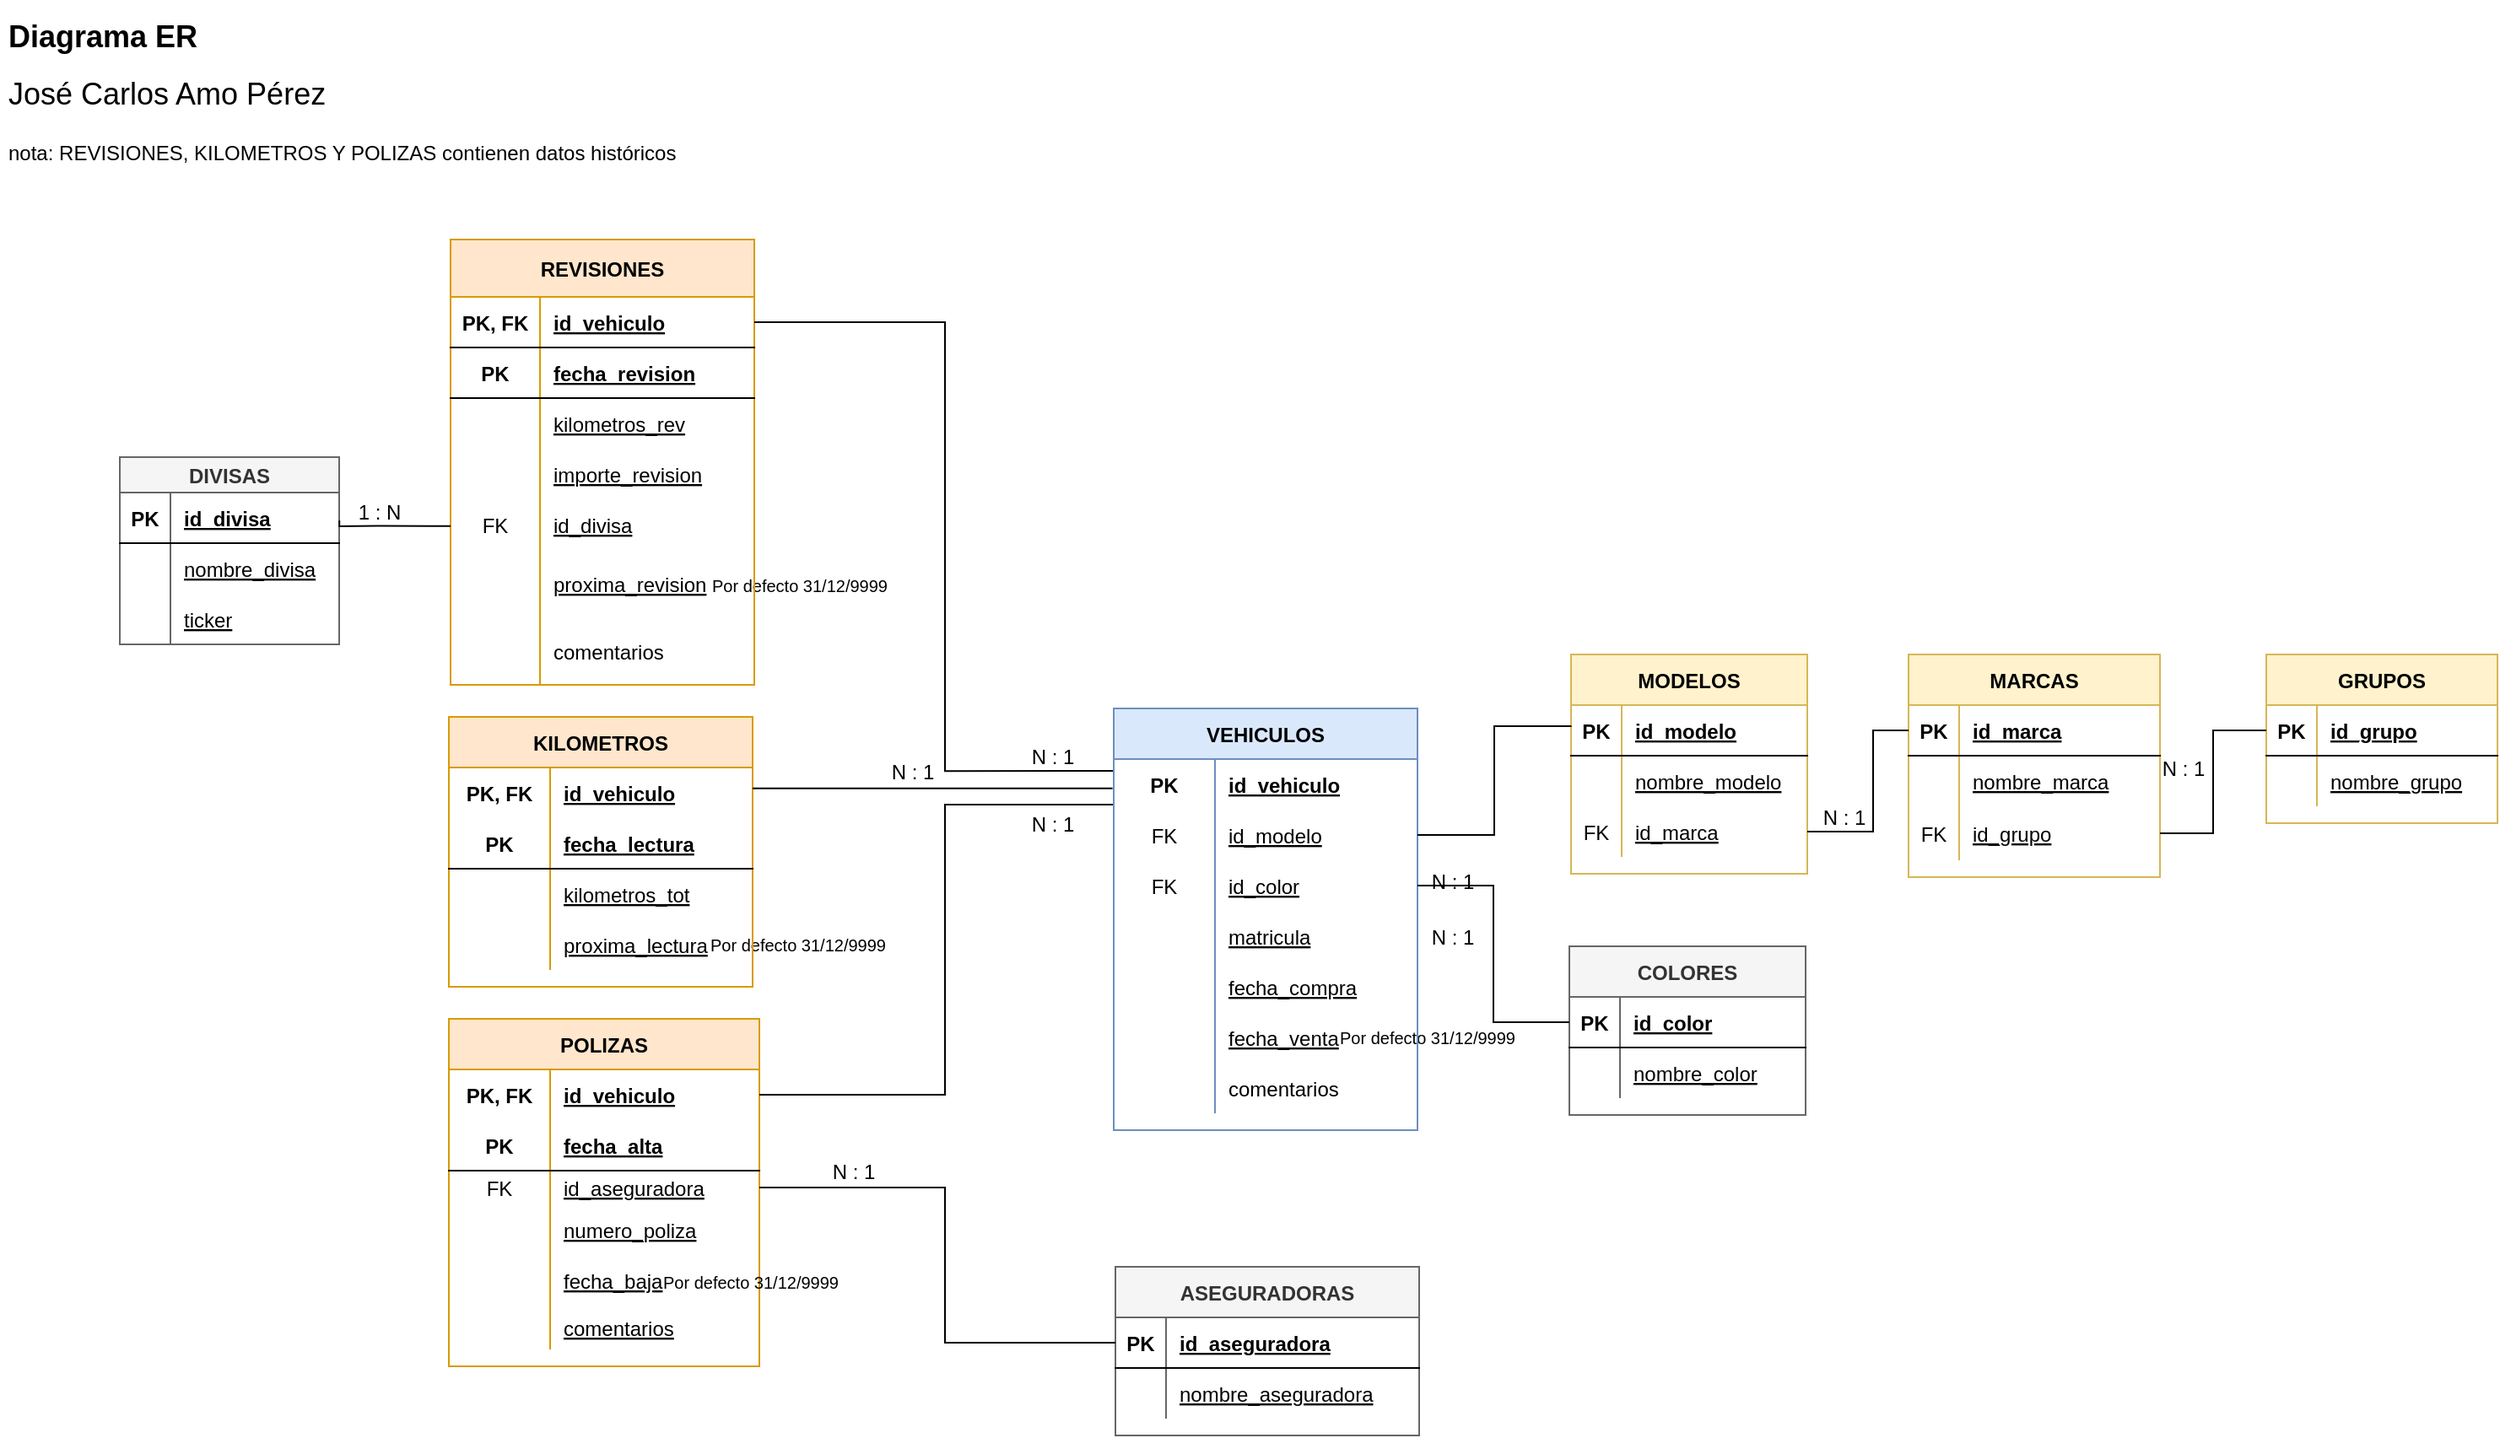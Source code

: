 <mxfile version="20.2.8" type="device"><diagram id="PiKvj2v9v6Q2kOASo1lw" name="Página-1"><mxGraphModel dx="1865" dy="539" grid="1" gridSize="10" guides="1" tooltips="1" connect="1" arrows="1" fold="1" page="1" pageScale="1" pageWidth="827" pageHeight="1169" math="0" shadow="0"><root><mxCell id="0"/><mxCell id="1" parent="0"/><mxCell id="kfNc4S1EKqqLZcjMklqL-1" value="&lt;h1 style=&quot;font-size: 18px;&quot;&gt;&lt;span style=&quot;background-color: initial; font-size: 18px;&quot;&gt;&lt;font style=&quot;vertical-align: inherit;&quot;&gt;&lt;font style=&quot;vertical-align: inherit;&quot;&gt;&lt;font style=&quot;vertical-align: inherit;&quot;&gt;&lt;font style=&quot;vertical-align: inherit;&quot;&gt;Diagrama ER&lt;/font&gt;&lt;/font&gt;&lt;/font&gt;&lt;/font&gt;&lt;/span&gt;&lt;/h1&gt;&lt;h1 style=&quot;font-size: 18px;&quot;&gt;&lt;span style=&quot;background-color: initial; font-size: 18px; font-weight: normal;&quot;&gt;&lt;font style=&quot;vertical-align: inherit;&quot;&gt;&lt;font style=&quot;vertical-align: inherit;&quot;&gt;&lt;font style=&quot;vertical-align: inherit;&quot;&gt;&lt;font style=&quot;vertical-align: inherit;&quot;&gt;José Carlos Amo Pérez&lt;/font&gt;&lt;/font&gt;&lt;/font&gt;&lt;/font&gt;&lt;/span&gt;&lt;br style=&quot;font-size: 18px;&quot;&gt;&lt;/h1&gt;&lt;div&gt;&lt;span style=&quot;font-size: 12px; background-color: initial;&quot;&gt;nota: REVISIONES, KILOMETROS Y POLIZAS contienen datos históricos&lt;/span&gt;&lt;br&gt;&lt;/div&gt;" style="text;html=1;strokeColor=none;fillColor=none;spacing=5;spacingTop=-20;whiteSpace=wrap;overflow=hidden;rounded=0;fontSize=18;" parent="1" vertex="1"><mxGeometry x="-770" y="40" width="820" height="130" as="geometry"/></mxCell><mxCell id="kfNc4S1EKqqLZcjMklqL-30" value="Por defecto 31/12/9999" style="text;html=1;strokeColor=none;fillColor=none;align=center;verticalAlign=middle;whiteSpace=wrap;rounded=0;fontSize=10;" parent="1" vertex="1"><mxGeometry x="-361" y="362" width="130" height="30" as="geometry"/></mxCell><mxCell id="kfNc4S1EKqqLZcjMklqL-31" value="MODELOS" style="shape=table;startSize=30;container=1;collapsible=1;childLayout=tableLayout;fixedRows=1;rowLines=0;fontStyle=1;align=center;resizeLast=1;fontSize=12;labelBorderColor=none;fillColor=#fff2cc;strokeColor=#d6b656;" parent="1" vertex="1"><mxGeometry x="161" y="418" width="140" height="130" as="geometry"/></mxCell><mxCell id="kfNc4S1EKqqLZcjMklqL-32" value="" style="shape=tableRow;horizontal=0;startSize=0;swimlaneHead=0;swimlaneBody=0;fillColor=none;collapsible=0;dropTarget=0;points=[[0,0.5],[1,0.5]];portConstraint=eastwest;top=0;left=0;right=0;bottom=1;fontSize=12;" parent="kfNc4S1EKqqLZcjMklqL-31" vertex="1"><mxGeometry y="30" width="140" height="30" as="geometry"/></mxCell><mxCell id="kfNc4S1EKqqLZcjMklqL-33" value="PK" style="shape=partialRectangle;connectable=0;fillColor=none;top=0;left=0;bottom=0;right=0;fontStyle=1;overflow=hidden;fontSize=12;" parent="kfNc4S1EKqqLZcjMklqL-32" vertex="1"><mxGeometry width="30" height="30" as="geometry"><mxRectangle width="30" height="30" as="alternateBounds"/></mxGeometry></mxCell><mxCell id="kfNc4S1EKqqLZcjMklqL-34" value="id_modelo" style="shape=partialRectangle;connectable=0;fillColor=none;top=0;left=0;bottom=0;right=0;align=left;spacingLeft=6;fontStyle=5;overflow=hidden;fontSize=12;" parent="kfNc4S1EKqqLZcjMklqL-32" vertex="1"><mxGeometry x="30" width="110" height="30" as="geometry"><mxRectangle width="110" height="30" as="alternateBounds"/></mxGeometry></mxCell><mxCell id="kfNc4S1EKqqLZcjMklqL-65" value="" style="shape=tableRow;horizontal=0;startSize=0;swimlaneHead=0;swimlaneBody=0;fillColor=none;collapsible=0;dropTarget=0;points=[[0,0.5],[1,0.5]];portConstraint=eastwest;top=0;left=0;right=0;bottom=0;fontSize=12;" parent="kfNc4S1EKqqLZcjMklqL-31" vertex="1"><mxGeometry y="60" width="140" height="30" as="geometry"/></mxCell><mxCell id="kfNc4S1EKqqLZcjMklqL-66" value="" style="shape=partialRectangle;connectable=0;fillColor=none;top=0;left=0;bottom=0;right=0;editable=1;overflow=hidden;fontSize=12;" parent="kfNc4S1EKqqLZcjMklqL-65" vertex="1"><mxGeometry width="30" height="30" as="geometry"><mxRectangle width="30" height="30" as="alternateBounds"/></mxGeometry></mxCell><mxCell id="kfNc4S1EKqqLZcjMklqL-67" value="nombre_modelo" style="shape=partialRectangle;connectable=0;fillColor=none;top=0;left=0;bottom=0;right=0;align=left;spacingLeft=6;overflow=hidden;fontSize=12;fontStyle=4" parent="kfNc4S1EKqqLZcjMklqL-65" vertex="1"><mxGeometry x="30" width="110" height="30" as="geometry"><mxRectangle width="110" height="30" as="alternateBounds"/></mxGeometry></mxCell><mxCell id="kfNc4S1EKqqLZcjMklqL-35" value="" style="shape=tableRow;horizontal=0;startSize=0;swimlaneHead=0;swimlaneBody=0;fillColor=none;collapsible=0;dropTarget=0;points=[[0,0.5],[1,0.5]];portConstraint=eastwest;top=0;left=0;right=0;bottom=0;fontSize=12;" parent="kfNc4S1EKqqLZcjMklqL-31" vertex="1"><mxGeometry y="90" width="140" height="30" as="geometry"/></mxCell><mxCell id="kfNc4S1EKqqLZcjMklqL-36" value="FK" style="shape=partialRectangle;connectable=0;fillColor=none;top=0;left=0;bottom=0;right=0;editable=1;overflow=hidden;fontSize=12;" parent="kfNc4S1EKqqLZcjMklqL-35" vertex="1"><mxGeometry width="30" height="30" as="geometry"><mxRectangle width="30" height="30" as="alternateBounds"/></mxGeometry></mxCell><mxCell id="kfNc4S1EKqqLZcjMklqL-37" value="id_marca" style="shape=partialRectangle;connectable=0;fillColor=none;top=0;left=0;bottom=0;right=0;align=left;spacingLeft=6;overflow=hidden;fontSize=12;fontStyle=4" parent="kfNc4S1EKqqLZcjMklqL-35" vertex="1"><mxGeometry x="30" width="110" height="30" as="geometry"><mxRectangle width="110" height="30" as="alternateBounds"/></mxGeometry></mxCell><mxCell id="kfNc4S1EKqqLZcjMklqL-68" value="MARCAS" style="shape=table;startSize=30;container=1;collapsible=1;childLayout=tableLayout;fixedRows=1;rowLines=0;fontStyle=1;align=center;resizeLast=1;fontSize=12;labelBorderColor=none;fillColor=#fff2cc;strokeColor=#d6b656;" parent="1" vertex="1"><mxGeometry x="361" y="418" width="149" height="132" as="geometry"/></mxCell><mxCell id="kfNc4S1EKqqLZcjMklqL-69" value="" style="shape=tableRow;horizontal=0;startSize=0;swimlaneHead=0;swimlaneBody=0;fillColor=none;collapsible=0;dropTarget=0;points=[[0,0.5],[1,0.5]];portConstraint=eastwest;top=0;left=0;right=0;bottom=1;fontSize=12;" parent="kfNc4S1EKqqLZcjMklqL-68" vertex="1"><mxGeometry y="30" width="149" height="30" as="geometry"/></mxCell><mxCell id="kfNc4S1EKqqLZcjMklqL-70" value="PK" style="shape=partialRectangle;connectable=0;fillColor=none;top=0;left=0;bottom=0;right=0;fontStyle=1;overflow=hidden;fontSize=12;" parent="kfNc4S1EKqqLZcjMklqL-69" vertex="1"><mxGeometry width="30" height="30" as="geometry"><mxRectangle width="30" height="30" as="alternateBounds"/></mxGeometry></mxCell><mxCell id="kfNc4S1EKqqLZcjMklqL-71" value="id_marca" style="shape=partialRectangle;connectable=0;fillColor=none;top=0;left=0;bottom=0;right=0;align=left;spacingLeft=6;fontStyle=5;overflow=hidden;fontSize=12;" parent="kfNc4S1EKqqLZcjMklqL-69" vertex="1"><mxGeometry x="30" width="119" height="30" as="geometry"><mxRectangle width="119" height="30" as="alternateBounds"/></mxGeometry></mxCell><mxCell id="kfNc4S1EKqqLZcjMklqL-75" value="" style="shape=tableRow;horizontal=0;startSize=0;swimlaneHead=0;swimlaneBody=0;fillColor=none;collapsible=0;dropTarget=0;points=[[0,0.5],[1,0.5]];portConstraint=eastwest;top=0;left=0;right=0;bottom=0;fontSize=12;" parent="kfNc4S1EKqqLZcjMklqL-68" vertex="1"><mxGeometry y="60" width="149" height="30" as="geometry"/></mxCell><mxCell id="kfNc4S1EKqqLZcjMklqL-76" value="" style="shape=partialRectangle;connectable=0;fillColor=none;top=0;left=0;bottom=0;right=0;editable=1;overflow=hidden;fontSize=12;" parent="kfNc4S1EKqqLZcjMklqL-75" vertex="1"><mxGeometry width="30" height="30" as="geometry"><mxRectangle width="30" height="30" as="alternateBounds"/></mxGeometry></mxCell><mxCell id="kfNc4S1EKqqLZcjMklqL-77" value="nombre_marca" style="shape=partialRectangle;connectable=0;fillColor=none;top=0;left=0;bottom=0;right=0;align=left;spacingLeft=6;overflow=hidden;fontSize=12;fontStyle=4" parent="kfNc4S1EKqqLZcjMklqL-75" vertex="1"><mxGeometry x="30" width="119" height="30" as="geometry"><mxRectangle width="119" height="30" as="alternateBounds"/></mxGeometry></mxCell><mxCell id="kfNc4S1EKqqLZcjMklqL-72" value="" style="shape=tableRow;horizontal=0;startSize=0;swimlaneHead=0;swimlaneBody=0;fillColor=none;collapsible=0;dropTarget=0;points=[[0,0.5],[1,0.5]];portConstraint=eastwest;top=0;left=0;right=0;bottom=0;fontSize=12;" parent="kfNc4S1EKqqLZcjMklqL-68" vertex="1"><mxGeometry y="90" width="149" height="32" as="geometry"/></mxCell><mxCell id="kfNc4S1EKqqLZcjMklqL-73" value="FK" style="shape=partialRectangle;connectable=0;fillColor=none;top=0;left=0;bottom=0;right=0;editable=1;overflow=hidden;fontSize=12;" parent="kfNc4S1EKqqLZcjMklqL-72" vertex="1"><mxGeometry width="30" height="32" as="geometry"><mxRectangle width="30" height="32" as="alternateBounds"/></mxGeometry></mxCell><mxCell id="kfNc4S1EKqqLZcjMklqL-74" value="id_grupo" style="shape=partialRectangle;connectable=0;fillColor=none;top=0;left=0;bottom=0;right=0;align=left;spacingLeft=6;overflow=hidden;fontSize=12;fontStyle=4" parent="kfNc4S1EKqqLZcjMklqL-72" vertex="1"><mxGeometry x="30" width="119" height="32" as="geometry"><mxRectangle width="119" height="32" as="alternateBounds"/></mxGeometry></mxCell><mxCell id="kfNc4S1EKqqLZcjMklqL-78" value="GRUPOS" style="shape=table;startSize=30;container=1;collapsible=1;childLayout=tableLayout;fixedRows=1;rowLines=0;fontStyle=1;align=center;resizeLast=1;fontSize=12;labelBorderColor=none;fillColor=#fff2cc;strokeColor=#d6b656;" parent="1" vertex="1"><mxGeometry x="573" y="418" width="137" height="100" as="geometry"/></mxCell><mxCell id="kfNc4S1EKqqLZcjMklqL-79" value="" style="shape=tableRow;horizontal=0;startSize=0;swimlaneHead=0;swimlaneBody=0;fillColor=none;collapsible=0;dropTarget=0;points=[[0,0.5],[1,0.5]];portConstraint=eastwest;top=0;left=0;right=0;bottom=1;fontSize=12;" parent="kfNc4S1EKqqLZcjMklqL-78" vertex="1"><mxGeometry y="30" width="137" height="30" as="geometry"/></mxCell><mxCell id="kfNc4S1EKqqLZcjMklqL-80" value="PK" style="shape=partialRectangle;connectable=0;fillColor=none;top=0;left=0;bottom=0;right=0;fontStyle=1;overflow=hidden;fontSize=12;" parent="kfNc4S1EKqqLZcjMklqL-79" vertex="1"><mxGeometry width="30" height="30" as="geometry"><mxRectangle width="30" height="30" as="alternateBounds"/></mxGeometry></mxCell><mxCell id="kfNc4S1EKqqLZcjMklqL-81" value="id_grupo" style="shape=partialRectangle;connectable=0;fillColor=none;top=0;left=0;bottom=0;right=0;align=left;spacingLeft=6;fontStyle=5;overflow=hidden;fontSize=12;" parent="kfNc4S1EKqqLZcjMklqL-79" vertex="1"><mxGeometry x="30" width="107" height="30" as="geometry"><mxRectangle width="107" height="30" as="alternateBounds"/></mxGeometry></mxCell><mxCell id="kfNc4S1EKqqLZcjMklqL-85" value="" style="shape=tableRow;horizontal=0;startSize=0;swimlaneHead=0;swimlaneBody=0;fillColor=none;collapsible=0;dropTarget=0;points=[[0,0.5],[1,0.5]];portConstraint=eastwest;top=0;left=0;right=0;bottom=0;fontSize=12;" parent="kfNc4S1EKqqLZcjMklqL-78" vertex="1"><mxGeometry y="60" width="137" height="30" as="geometry"/></mxCell><mxCell id="kfNc4S1EKqqLZcjMklqL-86" value="" style="shape=partialRectangle;connectable=0;fillColor=none;top=0;left=0;bottom=0;right=0;editable=1;overflow=hidden;fontSize=12;" parent="kfNc4S1EKqqLZcjMklqL-85" vertex="1"><mxGeometry width="30" height="30" as="geometry"><mxRectangle width="30" height="30" as="alternateBounds"/></mxGeometry></mxCell><mxCell id="kfNc4S1EKqqLZcjMklqL-87" value="nombre_grupo" style="shape=partialRectangle;connectable=0;fillColor=none;top=0;left=0;bottom=0;right=0;align=left;spacingLeft=6;overflow=hidden;fontSize=12;fontStyle=4" parent="kfNc4S1EKqqLZcjMklqL-85" vertex="1"><mxGeometry x="30" width="107" height="30" as="geometry"><mxRectangle width="107" height="30" as="alternateBounds"/></mxGeometry></mxCell><mxCell id="kfNc4S1EKqqLZcjMklqL-88" style="edgeStyle=orthogonalEdgeStyle;rounded=0;orthogonalLoop=1;jettySize=auto;html=1;entryX=0;entryY=0.5;entryDx=0;entryDy=0;fontSize=12;endArrow=none;endFill=0;exitX=1;exitY=0.5;exitDx=0;exitDy=0;" parent="1" source="kfNc4S1EKqqLZcjMklqL-35" target="kfNc4S1EKqqLZcjMklqL-69" edge="1"><mxGeometry relative="1" as="geometry"><Array as="points"><mxPoint x="340" y="523"/><mxPoint x="340" y="463"/></Array></mxGeometry></mxCell><mxCell id="kfNc4S1EKqqLZcjMklqL-89" style="edgeStyle=orthogonalEdgeStyle;rounded=0;orthogonalLoop=1;jettySize=auto;html=1;entryX=0;entryY=0.5;entryDx=0;entryDy=0;fontSize=12;endArrow=none;endFill=0;" parent="1" source="kfNc4S1EKqqLZcjMklqL-72" target="kfNc4S1EKqqLZcjMklqL-79" edge="1"><mxGeometry relative="1" as="geometry"/></mxCell><mxCell id="kfNc4S1EKqqLZcjMklqL-90" value="N : 1" style="text;html=1;strokeColor=none;fillColor=none;align=center;verticalAlign=middle;whiteSpace=wrap;rounded=0;fontSize=12;" parent="1" vertex="1"><mxGeometry x="-289" y="710" width="50" height="30" as="geometry"/></mxCell><mxCell id="kfNc4S1EKqqLZcjMklqL-92" value="N : 1" style="text;html=1;strokeColor=none;fillColor=none;align=center;verticalAlign=middle;whiteSpace=wrap;rounded=0;fontSize=12;" parent="1" vertex="1"><mxGeometry x="298" y="500" width="50" height="30" as="geometry"/></mxCell><mxCell id="kfNc4S1EKqqLZcjMklqL-93" value="N : 1" style="text;html=1;strokeColor=none;fillColor=none;align=center;verticalAlign=middle;whiteSpace=wrap;rounded=0;fontSize=12;" parent="1" vertex="1"><mxGeometry x="499" y="471" width="50" height="30" as="geometry"/></mxCell><mxCell id="kfNc4S1EKqqLZcjMklqL-107" value="COLORES" style="shape=table;startSize=30;container=1;collapsible=1;childLayout=tableLayout;fixedRows=1;rowLines=0;fontStyle=1;align=center;resizeLast=1;fontSize=12;labelBorderColor=none;fillColor=#f5f5f5;fontColor=#333333;strokeColor=#666666;" parent="1" vertex="1"><mxGeometry x="160" y="591" width="140" height="100" as="geometry"/></mxCell><mxCell id="kfNc4S1EKqqLZcjMklqL-108" value="" style="shape=tableRow;horizontal=0;startSize=0;swimlaneHead=0;swimlaneBody=0;fillColor=none;collapsible=0;dropTarget=0;points=[[0,0.5],[1,0.5]];portConstraint=eastwest;top=0;left=0;right=0;bottom=1;fontSize=12;" parent="kfNc4S1EKqqLZcjMklqL-107" vertex="1"><mxGeometry y="30" width="140" height="30" as="geometry"/></mxCell><mxCell id="kfNc4S1EKqqLZcjMklqL-109" value="PK" style="shape=partialRectangle;connectable=0;fillColor=none;top=0;left=0;bottom=0;right=0;fontStyle=1;overflow=hidden;fontSize=12;" parent="kfNc4S1EKqqLZcjMklqL-108" vertex="1"><mxGeometry width="30" height="30" as="geometry"><mxRectangle width="30" height="30" as="alternateBounds"/></mxGeometry></mxCell><mxCell id="kfNc4S1EKqqLZcjMklqL-110" value="id_color" style="shape=partialRectangle;connectable=0;fillColor=none;top=0;left=0;bottom=0;right=0;align=left;spacingLeft=6;fontStyle=5;overflow=hidden;fontSize=12;" parent="kfNc4S1EKqqLZcjMklqL-108" vertex="1"><mxGeometry x="30" width="110" height="30" as="geometry"><mxRectangle width="110" height="30" as="alternateBounds"/></mxGeometry></mxCell><mxCell id="kfNc4S1EKqqLZcjMklqL-114" value="" style="shape=tableRow;horizontal=0;startSize=0;swimlaneHead=0;swimlaneBody=0;fillColor=none;collapsible=0;dropTarget=0;points=[[0,0.5],[1,0.5]];portConstraint=eastwest;top=0;left=0;right=0;bottom=0;fontSize=12;" parent="kfNc4S1EKqqLZcjMklqL-107" vertex="1"><mxGeometry y="60" width="140" height="30" as="geometry"/></mxCell><mxCell id="kfNc4S1EKqqLZcjMklqL-115" value="" style="shape=partialRectangle;connectable=0;fillColor=none;top=0;left=0;bottom=0;right=0;editable=1;overflow=hidden;fontSize=12;" parent="kfNc4S1EKqqLZcjMklqL-114" vertex="1"><mxGeometry width="30" height="30" as="geometry"><mxRectangle width="30" height="30" as="alternateBounds"/></mxGeometry></mxCell><mxCell id="kfNc4S1EKqqLZcjMklqL-116" value="nombre_color" style="shape=partialRectangle;connectable=0;fillColor=none;top=0;left=0;bottom=0;right=0;align=left;spacingLeft=6;overflow=hidden;fontSize=12;fontStyle=4" parent="kfNc4S1EKqqLZcjMklqL-114" vertex="1"><mxGeometry x="30" width="110" height="30" as="geometry"><mxRectangle width="110" height="30" as="alternateBounds"/></mxGeometry></mxCell><mxCell id="kfNc4S1EKqqLZcjMklqL-118" value="N : 1" style="text;html=1;strokeColor=none;fillColor=none;align=center;verticalAlign=middle;whiteSpace=wrap;rounded=0;fontSize=12;" parent="1" vertex="1"><mxGeometry x="66" y="571" width="50" height="30" as="geometry"/></mxCell><mxCell id="kfNc4S1EKqqLZcjMklqL-138" value="POLIZAS" style="shape=table;startSize=30;container=1;collapsible=1;childLayout=tableLayout;fixedRows=1;rowLines=0;fontStyle=1;align=center;resizeLast=1;labelBackgroundColor=none;labelBorderColor=none;fontSize=12;fillColor=#ffe6cc;strokeColor=#d79b00;" parent="1" vertex="1"><mxGeometry x="-504" y="634" width="184" height="206" as="geometry"/></mxCell><mxCell id="kfNc4S1EKqqLZcjMklqL-139" value="" style="shape=tableRow;horizontal=0;startSize=0;swimlaneHead=0;swimlaneBody=0;fillColor=none;collapsible=0;dropTarget=0;points=[[0,0.5],[1,0.5]];portConstraint=eastwest;top=0;left=0;right=0;bottom=0;labelBackgroundColor=#3333FF;labelBorderColor=#FF0080;fontSize=12;fontColor=#660000;" parent="kfNc4S1EKqqLZcjMklqL-138" vertex="1"><mxGeometry y="30" width="184" height="30" as="geometry"/></mxCell><mxCell id="kfNc4S1EKqqLZcjMklqL-140" value="PK, FK" style="shape=partialRectangle;connectable=0;fillColor=none;top=0;left=0;bottom=0;right=0;fontStyle=1;overflow=hidden;labelBackgroundColor=none;labelBorderColor=none;fontSize=12;fontColor=#000000;" parent="kfNc4S1EKqqLZcjMklqL-139" vertex="1"><mxGeometry width="60" height="30" as="geometry"><mxRectangle width="60" height="30" as="alternateBounds"/></mxGeometry></mxCell><mxCell id="kfNc4S1EKqqLZcjMklqL-141" value="id_vehiculo" style="shape=partialRectangle;connectable=0;fillColor=none;top=0;left=0;bottom=0;right=0;align=left;spacingLeft=6;fontStyle=5;overflow=hidden;labelBackgroundColor=none;labelBorderColor=none;fontSize=12;fontColor=#000000;" parent="kfNc4S1EKqqLZcjMklqL-139" vertex="1"><mxGeometry x="60" width="124" height="30" as="geometry"><mxRectangle width="124" height="30" as="alternateBounds"/></mxGeometry></mxCell><mxCell id="kfNc4S1EKqqLZcjMklqL-142" value="" style="shape=tableRow;horizontal=0;startSize=0;swimlaneHead=0;swimlaneBody=0;fillColor=none;collapsible=0;dropTarget=0;points=[[0,0.5],[1,0.5]];portConstraint=eastwest;top=0;left=0;right=0;bottom=1;labelBackgroundColor=#3333FF;labelBorderColor=#FF0080;fontSize=12;fontColor=#660000;" parent="kfNc4S1EKqqLZcjMklqL-138" vertex="1"><mxGeometry y="60" width="184" height="30" as="geometry"/></mxCell><mxCell id="kfNc4S1EKqqLZcjMklqL-143" value="PK" style="shape=partialRectangle;connectable=0;fillColor=none;top=0;left=0;bottom=0;right=0;fontStyle=1;overflow=hidden;labelBackgroundColor=none;labelBorderColor=none;fontSize=12;fontColor=#000000;" parent="kfNc4S1EKqqLZcjMklqL-142" vertex="1"><mxGeometry width="60" height="30" as="geometry"><mxRectangle width="60" height="30" as="alternateBounds"/></mxGeometry></mxCell><mxCell id="kfNc4S1EKqqLZcjMklqL-144" value="fecha_alta" style="shape=partialRectangle;connectable=0;fillColor=none;top=0;left=0;bottom=0;right=0;align=left;spacingLeft=6;fontStyle=5;overflow=hidden;labelBackgroundColor=none;labelBorderColor=none;fontSize=12;fontColor=#000000;" parent="kfNc4S1EKqqLZcjMklqL-142" vertex="1"><mxGeometry x="60" width="124" height="30" as="geometry"><mxRectangle width="124" height="30" as="alternateBounds"/></mxGeometry></mxCell><mxCell id="kfNc4S1EKqqLZcjMklqL-145" value="" style="shape=tableRow;horizontal=0;startSize=0;swimlaneHead=0;swimlaneBody=0;fillColor=none;collapsible=0;dropTarget=0;points=[[0,0.5],[1,0.5]];portConstraint=eastwest;top=0;left=0;right=0;bottom=0;labelBackgroundColor=#3333FF;labelBorderColor=#FF0080;fontSize=12;fontColor=#660000;" parent="kfNc4S1EKqqLZcjMklqL-138" vertex="1"><mxGeometry y="90" width="184" height="20" as="geometry"/></mxCell><mxCell id="kfNc4S1EKqqLZcjMklqL-146" value="FK" style="shape=partialRectangle;connectable=0;fillColor=none;top=0;left=0;bottom=0;right=0;editable=1;overflow=hidden;labelBackgroundColor=none;labelBorderColor=none;fontSize=12;fontColor=#000000;" parent="kfNc4S1EKqqLZcjMklqL-145" vertex="1"><mxGeometry width="60" height="20" as="geometry"><mxRectangle width="60" height="20" as="alternateBounds"/></mxGeometry></mxCell><mxCell id="kfNc4S1EKqqLZcjMklqL-147" value="id_aseguradora" style="shape=partialRectangle;connectable=0;fillColor=none;top=0;left=0;bottom=0;right=0;align=left;spacingLeft=6;overflow=hidden;labelBackgroundColor=none;labelBorderColor=none;fontSize=12;fontColor=#000000;fontStyle=4" parent="kfNc4S1EKqqLZcjMklqL-145" vertex="1"><mxGeometry x="60" width="124" height="20" as="geometry"><mxRectangle width="124" height="20" as="alternateBounds"/></mxGeometry></mxCell><mxCell id="kfNc4S1EKqqLZcjMklqL-151" value="" style="shape=tableRow;horizontal=0;startSize=0;swimlaneHead=0;swimlaneBody=0;fillColor=none;collapsible=0;dropTarget=0;points=[[0,0.5],[1,0.5]];portConstraint=eastwest;top=0;left=0;right=0;bottom=0;labelBackgroundColor=#3333FF;labelBorderColor=#FF0080;fontSize=12;fontColor=#660000;" parent="kfNc4S1EKqqLZcjMklqL-138" vertex="1"><mxGeometry y="110" width="184" height="30" as="geometry"/></mxCell><mxCell id="kfNc4S1EKqqLZcjMklqL-152" value="" style="shape=partialRectangle;connectable=0;fillColor=none;top=0;left=0;bottom=0;right=0;editable=1;overflow=hidden;labelBackgroundColor=#3333FF;labelBorderColor=#FF0080;fontSize=12;fontColor=#660000;" parent="kfNc4S1EKqqLZcjMklqL-151" vertex="1"><mxGeometry width="60" height="30" as="geometry"><mxRectangle width="60" height="30" as="alternateBounds"/></mxGeometry></mxCell><mxCell id="kfNc4S1EKqqLZcjMklqL-153" value="numero_poliza" style="shape=partialRectangle;connectable=0;fillColor=none;top=0;left=0;bottom=0;right=0;align=left;spacingLeft=6;overflow=hidden;labelBackgroundColor=none;labelBorderColor=none;fontSize=12;fontColor=#000000;fontStyle=4" parent="kfNc4S1EKqqLZcjMklqL-151" vertex="1"><mxGeometry x="60" width="124" height="30" as="geometry"><mxRectangle width="124" height="30" as="alternateBounds"/></mxGeometry></mxCell><mxCell id="kfNc4S1EKqqLZcjMklqL-148" value="" style="shape=tableRow;horizontal=0;startSize=0;swimlaneHead=0;swimlaneBody=0;fillColor=none;collapsible=0;dropTarget=0;points=[[0,0.5],[1,0.5]];portConstraint=eastwest;top=0;left=0;right=0;bottom=0;labelBackgroundColor=#3333FF;labelBorderColor=#FF0080;fontSize=12;fontColor=#660000;" parent="kfNc4S1EKqqLZcjMklqL-138" vertex="1"><mxGeometry y="140" width="184" height="30" as="geometry"/></mxCell><mxCell id="kfNc4S1EKqqLZcjMklqL-149" value="" style="shape=partialRectangle;connectable=0;fillColor=none;top=0;left=0;bottom=0;right=0;editable=1;overflow=hidden;labelBackgroundColor=#3333FF;labelBorderColor=#FF0080;fontSize=12;fontColor=#660000;" parent="kfNc4S1EKqqLZcjMklqL-148" vertex="1"><mxGeometry width="60" height="30" as="geometry"><mxRectangle width="60" height="30" as="alternateBounds"/></mxGeometry></mxCell><mxCell id="kfNc4S1EKqqLZcjMklqL-150" value="fecha_baja" style="shape=partialRectangle;connectable=0;fillColor=none;top=0;left=0;bottom=0;right=0;align=left;spacingLeft=6;overflow=hidden;labelBackgroundColor=none;labelBorderColor=none;fontSize=12;fontColor=#000000;fontStyle=4" parent="kfNc4S1EKqqLZcjMklqL-148" vertex="1"><mxGeometry x="60" width="124" height="30" as="geometry"><mxRectangle width="124" height="30" as="alternateBounds"/></mxGeometry></mxCell><mxCell id="kfNc4S1EKqqLZcjMklqL-155" value="" style="shape=tableRow;horizontal=0;startSize=0;swimlaneHead=0;swimlaneBody=0;fillColor=none;collapsible=0;dropTarget=0;points=[[0,0.5],[1,0.5]];portConstraint=eastwest;top=0;left=0;right=0;bottom=0;labelBackgroundColor=#3333FF;labelBorderColor=#FF0080;fontSize=12;fontColor=#660000;" parent="kfNc4S1EKqqLZcjMklqL-138" vertex="1"><mxGeometry y="170" width="184" height="26" as="geometry"/></mxCell><mxCell id="kfNc4S1EKqqLZcjMklqL-156" value="" style="shape=partialRectangle;connectable=0;fillColor=none;top=0;left=0;bottom=0;right=0;editable=1;overflow=hidden;labelBackgroundColor=#3333FF;labelBorderColor=#FF0080;fontSize=12;fontColor=#660000;" parent="kfNc4S1EKqqLZcjMklqL-155" vertex="1"><mxGeometry width="60" height="26" as="geometry"><mxRectangle width="60" height="26" as="alternateBounds"/></mxGeometry></mxCell><mxCell id="kfNc4S1EKqqLZcjMklqL-157" value="comentarios" style="shape=partialRectangle;connectable=0;fillColor=none;top=0;left=0;bottom=0;right=0;align=left;spacingLeft=6;overflow=hidden;labelBackgroundColor=none;labelBorderColor=none;fontSize=12;fontColor=#000000;fontStyle=4" parent="kfNc4S1EKqqLZcjMklqL-155" vertex="1"><mxGeometry x="60" width="124" height="26" as="geometry"><mxRectangle width="124" height="26" as="alternateBounds"/></mxGeometry></mxCell><mxCell id="kfNc4S1EKqqLZcjMklqL-154" value="Por defecto 31/12/9999" style="text;html=1;strokeColor=none;fillColor=none;align=center;verticalAlign=middle;whiteSpace=wrap;rounded=0;fontSize=10;" parent="1" vertex="1"><mxGeometry x="-390" y="775" width="130" height="30" as="geometry"/></mxCell><mxCell id="kfNc4S1EKqqLZcjMklqL-160" value="ASEGURADORAS" style="shape=table;startSize=30;container=1;collapsible=1;childLayout=tableLayout;fixedRows=1;rowLines=0;fontStyle=1;align=center;resizeLast=1;fontSize=12;labelBorderColor=none;fillColor=#f5f5f5;fontColor=#333333;strokeColor=#666666;" parent="1" vertex="1"><mxGeometry x="-109" y="781" width="180" height="100" as="geometry"/></mxCell><mxCell id="kfNc4S1EKqqLZcjMklqL-161" value="" style="shape=tableRow;horizontal=0;startSize=0;swimlaneHead=0;swimlaneBody=0;fillColor=none;collapsible=0;dropTarget=0;points=[[0,0.5],[1,0.5]];portConstraint=eastwest;top=0;left=0;right=0;bottom=1;fontSize=12;" parent="kfNc4S1EKqqLZcjMklqL-160" vertex="1"><mxGeometry y="30" width="180" height="30" as="geometry"/></mxCell><mxCell id="kfNc4S1EKqqLZcjMklqL-162" value="PK" style="shape=partialRectangle;connectable=0;fillColor=none;top=0;left=0;bottom=0;right=0;fontStyle=1;overflow=hidden;fontSize=12;" parent="kfNc4S1EKqqLZcjMklqL-161" vertex="1"><mxGeometry width="30" height="30" as="geometry"><mxRectangle width="30" height="30" as="alternateBounds"/></mxGeometry></mxCell><mxCell id="kfNc4S1EKqqLZcjMklqL-163" value="id_aseguradora" style="shape=partialRectangle;connectable=0;fillColor=none;top=0;left=0;bottom=0;right=0;align=left;spacingLeft=6;fontStyle=5;overflow=hidden;fontSize=12;" parent="kfNc4S1EKqqLZcjMklqL-161" vertex="1"><mxGeometry x="30" width="150" height="30" as="geometry"><mxRectangle width="150" height="30" as="alternateBounds"/></mxGeometry></mxCell><mxCell id="kfNc4S1EKqqLZcjMklqL-164" value="" style="shape=tableRow;horizontal=0;startSize=0;swimlaneHead=0;swimlaneBody=0;fillColor=none;collapsible=0;dropTarget=0;points=[[0,0.5],[1,0.5]];portConstraint=eastwest;top=0;left=0;right=0;bottom=0;fontSize=12;" parent="kfNc4S1EKqqLZcjMklqL-160" vertex="1"><mxGeometry y="60" width="180" height="30" as="geometry"/></mxCell><mxCell id="kfNc4S1EKqqLZcjMklqL-165" value="" style="shape=partialRectangle;connectable=0;fillColor=none;top=0;left=0;bottom=0;right=0;editable=1;overflow=hidden;fontSize=12;" parent="kfNc4S1EKqqLZcjMklqL-164" vertex="1"><mxGeometry width="30" height="30" as="geometry"><mxRectangle width="30" height="30" as="alternateBounds"/></mxGeometry></mxCell><mxCell id="kfNc4S1EKqqLZcjMklqL-166" value="nombre_aseguradora" style="shape=partialRectangle;connectable=0;fillColor=none;top=0;left=0;bottom=0;right=0;align=left;spacingLeft=6;overflow=hidden;fontSize=12;fontStyle=4" parent="kfNc4S1EKqqLZcjMklqL-164" vertex="1"><mxGeometry x="30" width="150" height="30" as="geometry"><mxRectangle width="150" height="30" as="alternateBounds"/></mxGeometry></mxCell><mxCell id="kfNc4S1EKqqLZcjMklqL-172" value="Por defecto 31/12/9999" style="text;html=1;strokeColor=none;fillColor=none;align=center;verticalAlign=middle;whiteSpace=wrap;rounded=0;fontSize=10;" parent="1" vertex="1"><mxGeometry x="-362" y="575" width="130" height="30" as="geometry"/></mxCell><mxCell id="kfNc4S1EKqqLZcjMklqL-174" value="REVISIONES" style="shape=table;startSize=34;container=1;collapsible=1;childLayout=tableLayout;fixedRows=1;rowLines=0;fontStyle=1;align=center;resizeLast=1;labelBackgroundColor=none;labelBorderColor=none;fillColor=#ffe6cc;strokeColor=#d79b00;" parent="1" vertex="1"><mxGeometry x="-503" y="172" width="180" height="264" as="geometry"/></mxCell><mxCell id="kfNc4S1EKqqLZcjMklqL-175" value="" style="shape=tableRow;horizontal=0;startSize=0;swimlaneHead=0;swimlaneBody=0;fillColor=none;collapsible=0;dropTarget=0;points=[[0,0.5],[1,0.5]];portConstraint=eastwest;top=0;left=0;right=0;bottom=1;" parent="kfNc4S1EKqqLZcjMklqL-174" vertex="1"><mxGeometry y="34" width="180" height="30" as="geometry"/></mxCell><mxCell id="kfNc4S1EKqqLZcjMklqL-176" value="PK, FK" style="shape=partialRectangle;connectable=0;fillColor=none;top=0;left=0;bottom=0;right=0;fontStyle=1;overflow=hidden;" parent="kfNc4S1EKqqLZcjMklqL-175" vertex="1"><mxGeometry width="53" height="30" as="geometry"><mxRectangle width="53" height="30" as="alternateBounds"/></mxGeometry></mxCell><mxCell id="kfNc4S1EKqqLZcjMklqL-177" value="id_vehiculo" style="shape=partialRectangle;connectable=0;fillColor=none;top=0;left=0;bottom=0;right=0;align=left;spacingLeft=6;fontStyle=5;overflow=hidden;" parent="kfNc4S1EKqqLZcjMklqL-175" vertex="1"><mxGeometry x="53" width="127" height="30" as="geometry"><mxRectangle width="127" height="30" as="alternateBounds"/></mxGeometry></mxCell><mxCell id="kfNc4S1EKqqLZcjMklqL-196" value="" style="shape=tableRow;horizontal=0;startSize=0;swimlaneHead=0;swimlaneBody=0;fillColor=none;collapsible=0;dropTarget=0;points=[[0,0.5],[1,0.5]];portConstraint=eastwest;top=0;left=0;right=0;bottom=1;" parent="kfNc4S1EKqqLZcjMklqL-174" vertex="1"><mxGeometry y="64" width="180" height="30" as="geometry"/></mxCell><mxCell id="kfNc4S1EKqqLZcjMklqL-197" value="PK" style="shape=partialRectangle;connectable=0;fillColor=none;top=0;left=0;bottom=0;right=0;fontStyle=1;overflow=hidden;" parent="kfNc4S1EKqqLZcjMklqL-196" vertex="1"><mxGeometry width="53" height="30" as="geometry"><mxRectangle width="53" height="30" as="alternateBounds"/></mxGeometry></mxCell><mxCell id="kfNc4S1EKqqLZcjMklqL-198" value="fecha_revision" style="shape=partialRectangle;connectable=0;fillColor=none;top=0;left=0;bottom=0;right=0;align=left;spacingLeft=6;fontStyle=5;overflow=hidden;" parent="kfNc4S1EKqqLZcjMklqL-196" vertex="1"><mxGeometry x="53" width="127" height="30" as="geometry"><mxRectangle width="127" height="30" as="alternateBounds"/></mxGeometry></mxCell><mxCell id="kfNc4S1EKqqLZcjMklqL-178" value="" style="shape=tableRow;horizontal=0;startSize=0;swimlaneHead=0;swimlaneBody=0;fillColor=none;collapsible=0;dropTarget=0;points=[[0,0.5],[1,0.5]];portConstraint=eastwest;top=0;left=0;right=0;bottom=0;" parent="kfNc4S1EKqqLZcjMklqL-174" vertex="1"><mxGeometry y="94" width="180" height="30" as="geometry"/></mxCell><mxCell id="kfNc4S1EKqqLZcjMklqL-179" value="" style="shape=partialRectangle;connectable=0;fillColor=none;top=0;left=0;bottom=0;right=0;editable=1;overflow=hidden;" parent="kfNc4S1EKqqLZcjMklqL-178" vertex="1"><mxGeometry width="53" height="30" as="geometry"><mxRectangle width="53" height="30" as="alternateBounds"/></mxGeometry></mxCell><mxCell id="kfNc4S1EKqqLZcjMklqL-180" value="kilometros_rev" style="shape=partialRectangle;connectable=0;fillColor=none;top=0;left=0;bottom=0;right=0;align=left;spacingLeft=6;overflow=hidden;fontStyle=4" parent="kfNc4S1EKqqLZcjMklqL-178" vertex="1"><mxGeometry x="53" width="127" height="30" as="geometry"><mxRectangle width="127" height="30" as="alternateBounds"/></mxGeometry></mxCell><mxCell id="kfNc4S1EKqqLZcjMklqL-181" value="" style="shape=tableRow;horizontal=0;startSize=0;swimlaneHead=0;swimlaneBody=0;fillColor=none;collapsible=0;dropTarget=0;points=[[0,0.5],[1,0.5]];portConstraint=eastwest;top=0;left=0;right=0;bottom=0;" parent="kfNc4S1EKqqLZcjMklqL-174" vertex="1"><mxGeometry y="124" width="180" height="30" as="geometry"/></mxCell><mxCell id="kfNc4S1EKqqLZcjMklqL-182" value="" style="shape=partialRectangle;connectable=0;fillColor=none;top=0;left=0;bottom=0;right=0;editable=1;overflow=hidden;" parent="kfNc4S1EKqqLZcjMklqL-181" vertex="1"><mxGeometry width="53" height="30" as="geometry"><mxRectangle width="53" height="30" as="alternateBounds"/></mxGeometry></mxCell><mxCell id="kfNc4S1EKqqLZcjMklqL-183" value="importe_revision" style="shape=partialRectangle;connectable=0;fillColor=none;top=0;left=0;bottom=0;right=0;align=left;spacingLeft=6;overflow=hidden;fontStyle=4" parent="kfNc4S1EKqqLZcjMklqL-181" vertex="1"><mxGeometry x="53" width="127" height="30" as="geometry"><mxRectangle width="127" height="30" as="alternateBounds"/></mxGeometry></mxCell><mxCell id="kfNc4S1EKqqLZcjMklqL-184" value="" style="shape=tableRow;horizontal=0;startSize=0;swimlaneHead=0;swimlaneBody=0;fillColor=none;collapsible=0;dropTarget=0;points=[[0,0.5],[1,0.5]];portConstraint=eastwest;top=0;left=0;right=0;bottom=0;" parent="kfNc4S1EKqqLZcjMklqL-174" vertex="1"><mxGeometry y="154" width="180" height="30" as="geometry"/></mxCell><mxCell id="kfNc4S1EKqqLZcjMklqL-185" value="FK" style="shape=partialRectangle;connectable=0;fillColor=none;top=0;left=0;bottom=0;right=0;editable=1;overflow=hidden;" parent="kfNc4S1EKqqLZcjMklqL-184" vertex="1"><mxGeometry width="53" height="30" as="geometry"><mxRectangle width="53" height="30" as="alternateBounds"/></mxGeometry></mxCell><mxCell id="kfNc4S1EKqqLZcjMklqL-186" value="id_divisa" style="shape=partialRectangle;connectable=0;fillColor=none;top=0;left=0;bottom=0;right=0;align=left;spacingLeft=6;overflow=hidden;fontStyle=4" parent="kfNc4S1EKqqLZcjMklqL-184" vertex="1"><mxGeometry x="53" width="127" height="30" as="geometry"><mxRectangle width="127" height="30" as="alternateBounds"/></mxGeometry></mxCell><mxCell id="kfNc4S1EKqqLZcjMklqL-187" value="" style="shape=tableRow;horizontal=0;startSize=0;swimlaneHead=0;swimlaneBody=0;fillColor=none;collapsible=0;dropTarget=0;points=[[0,0.5],[1,0.5]];portConstraint=eastwest;top=0;left=0;right=0;bottom=0;" parent="kfNc4S1EKqqLZcjMklqL-174" vertex="1"><mxGeometry y="184" width="180" height="40" as="geometry"/></mxCell><mxCell id="kfNc4S1EKqqLZcjMklqL-188" value="" style="shape=partialRectangle;connectable=0;fillColor=none;top=0;left=0;bottom=0;right=0;editable=1;overflow=hidden;" parent="kfNc4S1EKqqLZcjMklqL-187" vertex="1"><mxGeometry width="53" height="40" as="geometry"><mxRectangle width="53" height="40" as="alternateBounds"/></mxGeometry></mxCell><mxCell id="kfNc4S1EKqqLZcjMklqL-189" value="proxima_revision" style="shape=partialRectangle;connectable=0;fillColor=none;top=0;left=0;bottom=0;right=0;align=left;spacingLeft=6;overflow=hidden;fontStyle=4" parent="kfNc4S1EKqqLZcjMklqL-187" vertex="1"><mxGeometry x="53" width="127" height="40" as="geometry"><mxRectangle width="127" height="40" as="alternateBounds"/></mxGeometry></mxCell><mxCell id="kfNc4S1EKqqLZcjMklqL-193" value="" style="shape=tableRow;horizontal=0;startSize=0;swimlaneHead=0;swimlaneBody=0;fillColor=none;collapsible=0;dropTarget=0;points=[[0,0.5],[1,0.5]];portConstraint=eastwest;top=0;left=0;right=0;bottom=0;" parent="kfNc4S1EKqqLZcjMklqL-174" vertex="1"><mxGeometry y="224" width="180" height="40" as="geometry"/></mxCell><mxCell id="kfNc4S1EKqqLZcjMklqL-194" value="" style="shape=partialRectangle;connectable=0;fillColor=none;top=0;left=0;bottom=0;right=0;editable=1;overflow=hidden;" parent="kfNc4S1EKqqLZcjMklqL-193" vertex="1"><mxGeometry width="53" height="40" as="geometry"><mxRectangle width="53" height="40" as="alternateBounds"/></mxGeometry></mxCell><mxCell id="kfNc4S1EKqqLZcjMklqL-195" value="comentarios" style="shape=partialRectangle;connectable=0;fillColor=none;top=0;left=0;bottom=0;right=0;align=left;spacingLeft=6;overflow=hidden;" parent="kfNc4S1EKqqLZcjMklqL-193" vertex="1"><mxGeometry x="53" width="127" height="40" as="geometry"><mxRectangle width="127" height="40" as="alternateBounds"/></mxGeometry></mxCell><mxCell id="kfNc4S1EKqqLZcjMklqL-199" value="Por defecto 31/12/9999" style="text;html=1;strokeColor=none;fillColor=none;align=center;verticalAlign=middle;whiteSpace=wrap;rounded=0;fontSize=10;" parent="1" vertex="1"><mxGeometry x="11" y="630" width="130" height="30" as="geometry"/></mxCell><mxCell id="kfNc4S1EKqqLZcjMklqL-203" value="DIVISAS" style="shape=table;startSize=21;container=1;collapsible=1;childLayout=tableLayout;fixedRows=1;rowLines=0;fontStyle=1;align=center;resizeLast=1;fontSize=12;labelBorderColor=none;fillColor=#f5f5f5;fontColor=#333333;strokeColor=#666666;" parent="1" vertex="1"><mxGeometry x="-699" y="301" width="130" height="111" as="geometry"/></mxCell><mxCell id="kfNc4S1EKqqLZcjMklqL-204" value="" style="shape=tableRow;horizontal=0;startSize=0;swimlaneHead=0;swimlaneBody=0;fillColor=none;collapsible=0;dropTarget=0;points=[[0,0.5],[1,0.5]];portConstraint=eastwest;top=0;left=0;right=0;bottom=1;fontSize=12;" parent="kfNc4S1EKqqLZcjMklqL-203" vertex="1"><mxGeometry y="21" width="130" height="30" as="geometry"/></mxCell><mxCell id="kfNc4S1EKqqLZcjMklqL-205" value="PK" style="shape=partialRectangle;connectable=0;fillColor=none;top=0;left=0;bottom=0;right=0;fontStyle=1;overflow=hidden;fontSize=12;" parent="kfNc4S1EKqqLZcjMklqL-204" vertex="1"><mxGeometry width="30" height="30" as="geometry"><mxRectangle width="30" height="30" as="alternateBounds"/></mxGeometry></mxCell><mxCell id="kfNc4S1EKqqLZcjMklqL-206" value="id_divisa" style="shape=partialRectangle;connectable=0;fillColor=none;top=0;left=0;bottom=0;right=0;align=left;spacingLeft=6;fontStyle=5;overflow=hidden;fontSize=12;" parent="kfNc4S1EKqqLZcjMklqL-204" vertex="1"><mxGeometry x="30" width="100" height="30" as="geometry"><mxRectangle width="100" height="30" as="alternateBounds"/></mxGeometry></mxCell><mxCell id="kfNc4S1EKqqLZcjMklqL-207" value="" style="shape=tableRow;horizontal=0;startSize=0;swimlaneHead=0;swimlaneBody=0;fillColor=none;collapsible=0;dropTarget=0;points=[[0,0.5],[1,0.5]];portConstraint=eastwest;top=0;left=0;right=0;bottom=0;fontSize=12;" parent="kfNc4S1EKqqLZcjMklqL-203" vertex="1"><mxGeometry y="51" width="130" height="30" as="geometry"/></mxCell><mxCell id="kfNc4S1EKqqLZcjMklqL-208" value="" style="shape=partialRectangle;connectable=0;fillColor=none;top=0;left=0;bottom=0;right=0;editable=1;overflow=hidden;fontSize=12;" parent="kfNc4S1EKqqLZcjMklqL-207" vertex="1"><mxGeometry width="30" height="30" as="geometry"><mxRectangle width="30" height="30" as="alternateBounds"/></mxGeometry></mxCell><mxCell id="kfNc4S1EKqqLZcjMklqL-209" value="nombre_divisa" style="shape=partialRectangle;connectable=0;fillColor=none;top=0;left=0;bottom=0;right=0;align=left;spacingLeft=6;overflow=hidden;fontSize=12;fontStyle=4" parent="kfNc4S1EKqqLZcjMklqL-207" vertex="1"><mxGeometry x="30" width="100" height="30" as="geometry"><mxRectangle width="100" height="30" as="alternateBounds"/></mxGeometry></mxCell><mxCell id="kfNc4S1EKqqLZcjMklqL-210" value="" style="shape=tableRow;horizontal=0;startSize=0;swimlaneHead=0;swimlaneBody=0;fillColor=none;collapsible=0;dropTarget=0;points=[[0,0.5],[1,0.5]];portConstraint=eastwest;top=0;left=0;right=0;bottom=0;fontSize=12;" parent="kfNc4S1EKqqLZcjMklqL-203" vertex="1"><mxGeometry y="81" width="130" height="30" as="geometry"/></mxCell><mxCell id="kfNc4S1EKqqLZcjMklqL-211" value="" style="shape=partialRectangle;connectable=0;fillColor=none;top=0;left=0;bottom=0;right=0;editable=1;overflow=hidden;fontSize=12;" parent="kfNc4S1EKqqLZcjMklqL-210" vertex="1"><mxGeometry width="30" height="30" as="geometry"><mxRectangle width="30" height="30" as="alternateBounds"/></mxGeometry></mxCell><mxCell id="kfNc4S1EKqqLZcjMklqL-212" value="ticker" style="shape=partialRectangle;connectable=0;fillColor=none;top=0;left=0;bottom=0;right=0;align=left;spacingLeft=6;overflow=hidden;fontSize=12;fontStyle=4" parent="kfNc4S1EKqqLZcjMklqL-210" vertex="1"><mxGeometry x="30" width="100" height="30" as="geometry"><mxRectangle width="100" height="30" as="alternateBounds"/></mxGeometry></mxCell><mxCell id="j7kQbQI3CAb56tALR__t-2" style="edgeStyle=orthogonalEdgeStyle;rounded=0;orthogonalLoop=1;jettySize=auto;html=1;entryX=0;entryY=0.235;entryDx=0;entryDy=0;entryPerimeter=0;startArrow=none;startFill=0;endArrow=none;endFill=0;exitX=1;exitY=0.5;exitDx=0;exitDy=0;" parent="1" source="kfNc4S1EKqqLZcjMklqL-175" target="j7kQbQI3CAb56tALR__t-6" edge="1"><mxGeometry relative="1" as="geometry"><mxPoint x="-110" y="114" as="sourcePoint"/><mxPoint x="-42.08" y="504.42" as="targetPoint"/><Array as="points"><mxPoint x="-210" y="221"/><mxPoint x="-210" y="487"/></Array></mxGeometry></mxCell><mxCell id="j7kQbQI3CAb56tALR__t-4" style="edgeStyle=orthogonalEdgeStyle;rounded=0;orthogonalLoop=1;jettySize=auto;html=1;entryX=-0.002;entryY=0.9;entryDx=0;entryDy=0;entryPerimeter=0;exitX=1;exitY=0.5;exitDx=0;exitDy=0;startArrow=none;startFill=0;endArrow=none;endFill=0;" parent="1" source="kfNc4S1EKqqLZcjMklqL-139" target="j7kQbQI3CAb56tALR__t-6" edge="1"><mxGeometry relative="1" as="geometry"><mxPoint x="-250" y="679" as="sourcePoint"/><mxPoint x="-90" y="504" as="targetPoint"/><Array as="points"><mxPoint x="-210" y="679"/><mxPoint x="-210" y="507"/></Array></mxGeometry></mxCell><mxCell id="j7kQbQI3CAb56tALR__t-5" value="VEHICULOS" style="shape=table;startSize=30;container=1;collapsible=1;childLayout=tableLayout;fixedRows=1;rowLines=0;fontStyle=1;align=center;resizeLast=1;fillColor=#dae8fc;strokeColor=#6c8ebf;" parent="1" vertex="1"><mxGeometry x="-110" y="450" width="180" height="250" as="geometry"/></mxCell><mxCell id="j7kQbQI3CAb56tALR__t-6" value="" style="shape=tableRow;horizontal=0;startSize=0;swimlaneHead=0;swimlaneBody=0;fillColor=none;collapsible=0;dropTarget=0;points=[[0,0.5],[1,0.5]];portConstraint=eastwest;top=0;left=0;right=0;bottom=0;" parent="j7kQbQI3CAb56tALR__t-5" vertex="1"><mxGeometry y="30" width="180" height="30" as="geometry"/></mxCell><mxCell id="j7kQbQI3CAb56tALR__t-7" value="PK" style="shape=partialRectangle;connectable=0;fillColor=none;top=0;left=0;bottom=0;right=0;fontStyle=1;overflow=hidden;" parent="j7kQbQI3CAb56tALR__t-6" vertex="1"><mxGeometry width="60" height="30" as="geometry"><mxRectangle width="60" height="30" as="alternateBounds"/></mxGeometry></mxCell><mxCell id="j7kQbQI3CAb56tALR__t-8" value="id_vehiculo" style="shape=partialRectangle;connectable=0;fillColor=none;top=0;left=0;bottom=0;right=0;align=left;spacingLeft=6;fontStyle=5;overflow=hidden;" parent="j7kQbQI3CAb56tALR__t-6" vertex="1"><mxGeometry x="60" width="120" height="30" as="geometry"><mxRectangle width="120" height="30" as="alternateBounds"/></mxGeometry></mxCell><mxCell id="j7kQbQI3CAb56tALR__t-12" value="" style="shape=tableRow;horizontal=0;startSize=0;swimlaneHead=0;swimlaneBody=0;fillColor=none;collapsible=0;dropTarget=0;points=[[0,0.5],[1,0.5]];portConstraint=eastwest;top=0;left=0;right=0;bottom=0;" parent="j7kQbQI3CAb56tALR__t-5" vertex="1"><mxGeometry y="60" width="180" height="30" as="geometry"/></mxCell><mxCell id="j7kQbQI3CAb56tALR__t-13" value="FK" style="shape=partialRectangle;connectable=0;fillColor=none;top=0;left=0;bottom=0;right=0;editable=1;overflow=hidden;" parent="j7kQbQI3CAb56tALR__t-12" vertex="1"><mxGeometry width="60" height="30" as="geometry"><mxRectangle width="60" height="30" as="alternateBounds"/></mxGeometry></mxCell><mxCell id="j7kQbQI3CAb56tALR__t-14" value="id_modelo" style="shape=partialRectangle;connectable=0;fillColor=none;top=0;left=0;bottom=0;right=0;align=left;spacingLeft=6;overflow=hidden;fontStyle=4" parent="j7kQbQI3CAb56tALR__t-12" vertex="1"><mxGeometry x="60" width="120" height="30" as="geometry"><mxRectangle width="120" height="30" as="alternateBounds"/></mxGeometry></mxCell><mxCell id="j7kQbQI3CAb56tALR__t-15" value="" style="shape=tableRow;horizontal=0;startSize=0;swimlaneHead=0;swimlaneBody=0;fillColor=none;collapsible=0;dropTarget=0;points=[[0,0.5],[1,0.5]];portConstraint=eastwest;top=0;left=0;right=0;bottom=0;" parent="j7kQbQI3CAb56tALR__t-5" vertex="1"><mxGeometry y="90" width="180" height="30" as="geometry"/></mxCell><mxCell id="j7kQbQI3CAb56tALR__t-16" value="FK" style="shape=partialRectangle;connectable=0;fillColor=none;top=0;left=0;bottom=0;right=0;editable=1;overflow=hidden;" parent="j7kQbQI3CAb56tALR__t-15" vertex="1"><mxGeometry width="60" height="30" as="geometry"><mxRectangle width="60" height="30" as="alternateBounds"/></mxGeometry></mxCell><mxCell id="j7kQbQI3CAb56tALR__t-17" value="id_color" style="shape=partialRectangle;connectable=0;fillColor=none;top=0;left=0;bottom=0;right=0;align=left;spacingLeft=6;overflow=hidden;fontStyle=4" parent="j7kQbQI3CAb56tALR__t-15" vertex="1"><mxGeometry x="60" width="120" height="30" as="geometry"><mxRectangle width="120" height="30" as="alternateBounds"/></mxGeometry></mxCell><mxCell id="j7kQbQI3CAb56tALR__t-18" value="" style="shape=tableRow;horizontal=0;startSize=0;swimlaneHead=0;swimlaneBody=0;fillColor=none;collapsible=0;dropTarget=0;points=[[0,0.5],[1,0.5]];portConstraint=eastwest;top=0;left=0;right=0;bottom=0;" parent="j7kQbQI3CAb56tALR__t-5" vertex="1"><mxGeometry y="120" width="180" height="30" as="geometry"/></mxCell><mxCell id="j7kQbQI3CAb56tALR__t-19" value="" style="shape=partialRectangle;connectable=0;fillColor=none;top=0;left=0;bottom=0;right=0;editable=1;overflow=hidden;" parent="j7kQbQI3CAb56tALR__t-18" vertex="1"><mxGeometry width="60" height="30" as="geometry"><mxRectangle width="60" height="30" as="alternateBounds"/></mxGeometry></mxCell><mxCell id="j7kQbQI3CAb56tALR__t-20" value="matricula" style="shape=partialRectangle;connectable=0;fillColor=none;top=0;left=0;bottom=0;right=0;align=left;spacingLeft=6;overflow=hidden;fontStyle=4" parent="j7kQbQI3CAb56tALR__t-18" vertex="1"><mxGeometry x="60" width="120" height="30" as="geometry"><mxRectangle width="120" height="30" as="alternateBounds"/></mxGeometry></mxCell><mxCell id="tA4eKCyMR8Oyk99JD02q-18" value="" style="shape=tableRow;horizontal=0;startSize=0;swimlaneHead=0;swimlaneBody=0;fillColor=none;collapsible=0;dropTarget=0;points=[[0,0.5],[1,0.5]];portConstraint=eastwest;top=0;left=0;right=0;bottom=0;" parent="j7kQbQI3CAb56tALR__t-5" vertex="1"><mxGeometry y="150" width="180" height="30" as="geometry"/></mxCell><mxCell id="tA4eKCyMR8Oyk99JD02q-19" value="" style="shape=partialRectangle;connectable=0;fillColor=none;top=0;left=0;bottom=0;right=0;editable=1;overflow=hidden;" parent="tA4eKCyMR8Oyk99JD02q-18" vertex="1"><mxGeometry width="60" height="30" as="geometry"><mxRectangle width="60" height="30" as="alternateBounds"/></mxGeometry></mxCell><mxCell id="tA4eKCyMR8Oyk99JD02q-20" value="fecha_compra" style="shape=partialRectangle;connectable=0;fillColor=none;top=0;left=0;bottom=0;right=0;align=left;spacingLeft=6;overflow=hidden;fontStyle=4" parent="tA4eKCyMR8Oyk99JD02q-18" vertex="1"><mxGeometry x="60" width="120" height="30" as="geometry"><mxRectangle width="120" height="30" as="alternateBounds"/></mxGeometry></mxCell><mxCell id="j7kQbQI3CAb56tALR__t-21" value="" style="shape=tableRow;horizontal=0;startSize=0;swimlaneHead=0;swimlaneBody=0;fillColor=none;collapsible=0;dropTarget=0;points=[[0,0.5],[1,0.5]];portConstraint=eastwest;top=0;left=0;right=0;bottom=0;" parent="j7kQbQI3CAb56tALR__t-5" vertex="1"><mxGeometry y="180" width="180" height="30" as="geometry"/></mxCell><mxCell id="j7kQbQI3CAb56tALR__t-22" value="" style="shape=partialRectangle;connectable=0;fillColor=none;top=0;left=0;bottom=0;right=0;editable=1;overflow=hidden;" parent="j7kQbQI3CAb56tALR__t-21" vertex="1"><mxGeometry width="60" height="30" as="geometry"><mxRectangle width="60" height="30" as="alternateBounds"/></mxGeometry></mxCell><mxCell id="j7kQbQI3CAb56tALR__t-23" value="fecha_venta" style="shape=partialRectangle;connectable=0;fillColor=none;top=0;left=0;bottom=0;right=0;align=left;spacingLeft=6;overflow=hidden;fontStyle=4" parent="j7kQbQI3CAb56tALR__t-21" vertex="1"><mxGeometry x="60" width="120" height="30" as="geometry"><mxRectangle width="120" height="30" as="alternateBounds"/></mxGeometry></mxCell><mxCell id="j7kQbQI3CAb56tALR__t-24" value="" style="shape=tableRow;horizontal=0;startSize=0;swimlaneHead=0;swimlaneBody=0;fillColor=none;collapsible=0;dropTarget=0;points=[[0,0.5],[1,0.5]];portConstraint=eastwest;top=0;left=0;right=0;bottom=0;" parent="j7kQbQI3CAb56tALR__t-5" vertex="1"><mxGeometry y="210" width="180" height="30" as="geometry"/></mxCell><mxCell id="j7kQbQI3CAb56tALR__t-25" value="" style="shape=partialRectangle;connectable=0;fillColor=none;top=0;left=0;bottom=0;right=0;editable=1;overflow=hidden;" parent="j7kQbQI3CAb56tALR__t-24" vertex="1"><mxGeometry width="60" height="30" as="geometry"><mxRectangle width="60" height="30" as="alternateBounds"/></mxGeometry></mxCell><mxCell id="j7kQbQI3CAb56tALR__t-26" value="comentarios" style="shape=partialRectangle;connectable=0;fillColor=none;top=0;left=0;bottom=0;right=0;align=left;spacingLeft=6;overflow=hidden;" parent="j7kQbQI3CAb56tALR__t-24" vertex="1"><mxGeometry x="60" width="120" height="30" as="geometry"><mxRectangle width="120" height="30" as="alternateBounds"/></mxGeometry></mxCell><mxCell id="j7kQbQI3CAb56tALR__t-31" value="KILOMETROS" style="shape=table;startSize=30;container=1;collapsible=1;childLayout=tableLayout;fixedRows=1;rowLines=0;fontStyle=1;align=center;resizeLast=1;fillColor=#ffe6cc;strokeColor=#d79b00;" parent="1" vertex="1"><mxGeometry x="-504" y="455" width="180" height="160" as="geometry"/></mxCell><mxCell id="j7kQbQI3CAb56tALR__t-32" value="" style="shape=tableRow;horizontal=0;startSize=0;swimlaneHead=0;swimlaneBody=0;fillColor=none;collapsible=0;dropTarget=0;points=[[0,0.5],[1,0.5]];portConstraint=eastwest;top=0;left=0;right=0;bottom=0;" parent="j7kQbQI3CAb56tALR__t-31" vertex="1"><mxGeometry y="30" width="180" height="30" as="geometry"/></mxCell><mxCell id="j7kQbQI3CAb56tALR__t-33" value="PK, FK" style="shape=partialRectangle;connectable=0;fillColor=none;top=0;left=0;bottom=0;right=0;fontStyle=1;overflow=hidden;" parent="j7kQbQI3CAb56tALR__t-32" vertex="1"><mxGeometry width="60" height="30" as="geometry"><mxRectangle width="60" height="30" as="alternateBounds"/></mxGeometry></mxCell><mxCell id="j7kQbQI3CAb56tALR__t-34" value="id_vehiculo" style="shape=partialRectangle;connectable=0;fillColor=none;top=0;left=0;bottom=0;right=0;align=left;spacingLeft=6;fontStyle=5;overflow=hidden;" parent="j7kQbQI3CAb56tALR__t-32" vertex="1"><mxGeometry x="60" width="120" height="30" as="geometry"><mxRectangle width="120" height="30" as="alternateBounds"/></mxGeometry></mxCell><mxCell id="j7kQbQI3CAb56tALR__t-35" value="" style="shape=tableRow;horizontal=0;startSize=0;swimlaneHead=0;swimlaneBody=0;fillColor=none;collapsible=0;dropTarget=0;points=[[0,0.5],[1,0.5]];portConstraint=eastwest;top=0;left=0;right=0;bottom=1;" parent="j7kQbQI3CAb56tALR__t-31" vertex="1"><mxGeometry y="60" width="180" height="30" as="geometry"/></mxCell><mxCell id="j7kQbQI3CAb56tALR__t-36" value="PK" style="shape=partialRectangle;connectable=0;fillColor=none;top=0;left=0;bottom=0;right=0;fontStyle=1;overflow=hidden;" parent="j7kQbQI3CAb56tALR__t-35" vertex="1"><mxGeometry width="60" height="30" as="geometry"><mxRectangle width="60" height="30" as="alternateBounds"/></mxGeometry></mxCell><mxCell id="j7kQbQI3CAb56tALR__t-37" value="fecha_lectura" style="shape=partialRectangle;connectable=0;fillColor=none;top=0;left=0;bottom=0;right=0;align=left;spacingLeft=6;fontStyle=5;overflow=hidden;" parent="j7kQbQI3CAb56tALR__t-35" vertex="1"><mxGeometry x="60" width="120" height="30" as="geometry"><mxRectangle width="120" height="30" as="alternateBounds"/></mxGeometry></mxCell><mxCell id="j7kQbQI3CAb56tALR__t-38" value="" style="shape=tableRow;horizontal=0;startSize=0;swimlaneHead=0;swimlaneBody=0;fillColor=none;collapsible=0;dropTarget=0;points=[[0,0.5],[1,0.5]];portConstraint=eastwest;top=0;left=0;right=0;bottom=0;" parent="j7kQbQI3CAb56tALR__t-31" vertex="1"><mxGeometry y="90" width="180" height="30" as="geometry"/></mxCell><mxCell id="j7kQbQI3CAb56tALR__t-39" value="" style="shape=partialRectangle;connectable=0;fillColor=none;top=0;left=0;bottom=0;right=0;editable=1;overflow=hidden;" parent="j7kQbQI3CAb56tALR__t-38" vertex="1"><mxGeometry width="60" height="30" as="geometry"><mxRectangle width="60" height="30" as="alternateBounds"/></mxGeometry></mxCell><mxCell id="j7kQbQI3CAb56tALR__t-40" value="kilometros_tot" style="shape=partialRectangle;connectable=0;fillColor=none;top=0;left=0;bottom=0;right=0;align=left;spacingLeft=6;overflow=hidden;fontStyle=4" parent="j7kQbQI3CAb56tALR__t-38" vertex="1"><mxGeometry x="60" width="120" height="30" as="geometry"><mxRectangle width="120" height="30" as="alternateBounds"/></mxGeometry></mxCell><mxCell id="j7kQbQI3CAb56tALR__t-41" value="" style="shape=tableRow;horizontal=0;startSize=0;swimlaneHead=0;swimlaneBody=0;fillColor=none;collapsible=0;dropTarget=0;points=[[0,0.5],[1,0.5]];portConstraint=eastwest;top=0;left=0;right=0;bottom=0;" parent="j7kQbQI3CAb56tALR__t-31" vertex="1"><mxGeometry y="120" width="180" height="30" as="geometry"/></mxCell><mxCell id="j7kQbQI3CAb56tALR__t-42" value="" style="shape=partialRectangle;connectable=0;fillColor=none;top=0;left=0;bottom=0;right=0;editable=1;overflow=hidden;" parent="j7kQbQI3CAb56tALR__t-41" vertex="1"><mxGeometry width="60" height="30" as="geometry"><mxRectangle width="60" height="30" as="alternateBounds"/></mxGeometry></mxCell><mxCell id="j7kQbQI3CAb56tALR__t-43" value="proxima_lectura" style="shape=partialRectangle;connectable=0;fillColor=none;top=0;left=0;bottom=0;right=0;align=left;spacingLeft=6;overflow=hidden;fontStyle=4" parent="j7kQbQI3CAb56tALR__t-41" vertex="1"><mxGeometry x="60" width="120" height="30" as="geometry"><mxRectangle width="120" height="30" as="alternateBounds"/></mxGeometry></mxCell><mxCell id="j7kQbQI3CAb56tALR__t-45" style="edgeStyle=orthogonalEdgeStyle;rounded=0;orthogonalLoop=1;jettySize=auto;html=1;entryX=-0.004;entryY=0.681;entryDx=0;entryDy=0;entryPerimeter=0;startArrow=none;startFill=0;endArrow=none;endFill=0;" parent="1" edge="1"><mxGeometry relative="1" as="geometry"><mxPoint x="-324" y="497.429" as="sourcePoint"/><mxPoint x="-110.72" y="497.43" as="targetPoint"/><Array as="points"><mxPoint x="-111" y="497"/></Array></mxGeometry></mxCell><mxCell id="j7kQbQI3CAb56tALR__t-46" style="edgeStyle=orthogonalEdgeStyle;rounded=0;orthogonalLoop=1;jettySize=auto;html=1;entryX=0;entryY=0.5;entryDx=0;entryDy=0;startArrow=none;startFill=0;endArrow=none;endFill=0;" parent="1" source="j7kQbQI3CAb56tALR__t-15" target="kfNc4S1EKqqLZcjMklqL-108" edge="1"><mxGeometry relative="1" as="geometry"/></mxCell><mxCell id="j7kQbQI3CAb56tALR__t-47" style="edgeStyle=orthogonalEdgeStyle;rounded=0;orthogonalLoop=1;jettySize=auto;html=1;entryX=0.002;entryY=0.415;entryDx=0;entryDy=0;entryPerimeter=0;startArrow=none;startFill=0;endArrow=none;endFill=0;" parent="1" source="j7kQbQI3CAb56tALR__t-12" target="kfNc4S1EKqqLZcjMklqL-32" edge="1"><mxGeometry relative="1" as="geometry"/></mxCell><mxCell id="j7kQbQI3CAb56tALR__t-50" style="edgeStyle=orthogonalEdgeStyle;rounded=0;orthogonalLoop=1;jettySize=auto;html=1;entryX=0;entryY=0.5;entryDx=0;entryDy=0;startArrow=none;startFill=0;endArrow=none;endFill=0;" parent="1" source="kfNc4S1EKqqLZcjMklqL-145" target="kfNc4S1EKqqLZcjMklqL-161" edge="1"><mxGeometry relative="1" as="geometry"><Array as="points"><mxPoint x="-210" y="734"/><mxPoint x="-210" y="826"/></Array></mxGeometry></mxCell><mxCell id="j7kQbQI3CAb56tALR__t-51" value="N : 1" style="text;html=1;strokeColor=none;fillColor=none;align=center;verticalAlign=middle;whiteSpace=wrap;rounded=0;fontSize=12;" parent="1" vertex="1"><mxGeometry x="66" y="538" width="50" height="30" as="geometry"/></mxCell><mxCell id="j7kQbQI3CAb56tALR__t-52" value="N : 1" style="text;html=1;strokeColor=none;fillColor=none;align=center;verticalAlign=middle;whiteSpace=wrap;rounded=0;fontSize=12;" parent="1" vertex="1"><mxGeometry x="-254" y="473" width="50" height="30" as="geometry"/></mxCell><mxCell id="j7kQbQI3CAb56tALR__t-54" value="N : 1" style="text;html=1;strokeColor=none;fillColor=none;align=center;verticalAlign=middle;whiteSpace=wrap;rounded=0;fontSize=12;" parent="1" vertex="1"><mxGeometry x="-171" y="464" width="50" height="30" as="geometry"/></mxCell><mxCell id="tA4eKCyMR8Oyk99JD02q-5" value="1 : N" style="text;html=1;strokeColor=none;fillColor=none;align=center;verticalAlign=middle;whiteSpace=wrap;rounded=0;fontSize=12;" parent="1" vertex="1"><mxGeometry x="-570" y="319" width="50" height="30" as="geometry"/></mxCell><mxCell id="tA4eKCyMR8Oyk99JD02q-14" value="N : 1" style="text;html=1;strokeColor=none;fillColor=none;align=center;verticalAlign=middle;whiteSpace=wrap;rounded=0;fontSize=12;" parent="1" vertex="1"><mxGeometry x="-171" y="504" width="50" height="30" as="geometry"/></mxCell><mxCell id="tA4eKCyMR8Oyk99JD02q-17" style="edgeStyle=orthogonalEdgeStyle;rounded=0;orthogonalLoop=1;jettySize=auto;html=1;startArrow=none;startFill=0;endArrow=none;endFill=0;entryX=1.001;entryY=0.553;entryDx=0;entryDy=0;entryPerimeter=0;exitX=0;exitY=0.528;exitDx=0;exitDy=0;exitPerimeter=0;" parent="1" source="kfNc4S1EKqqLZcjMklqL-184" target="kfNc4S1EKqqLZcjMklqL-204" edge="1"><mxGeometry relative="1" as="geometry"><mxPoint x="-590" y="342" as="targetPoint"/><Array as="points"><mxPoint x="-546" y="342"/><mxPoint x="-590" y="342"/></Array></mxGeometry></mxCell></root></mxGraphModel></diagram></mxfile>